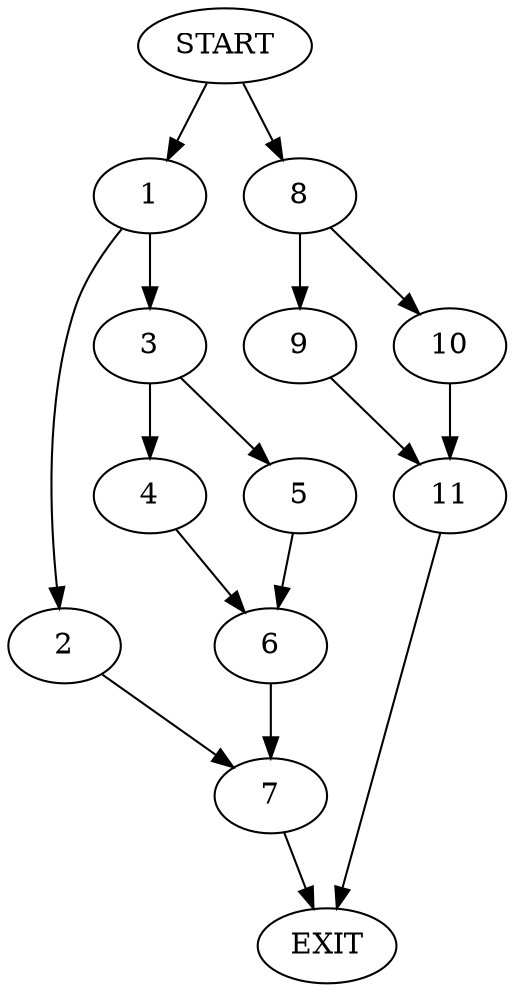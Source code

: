 digraph { 
0 [label="START"];
1;
2;
3;
4;
5;
6;
7;
8;
9;
10;
11;
12[label="EXIT"];
0 -> 1;
0 -> 8;
1 -> 2;
1 -> 3;
2 -> 7;
3 -> 4;
3 -> 5;
4 -> 6;
5 -> 6;
6 -> 7;
7 -> 12;
8 -> 9;
8 -> 10;
9 -> 11;
10 -> 11;
11 -> 12;
}